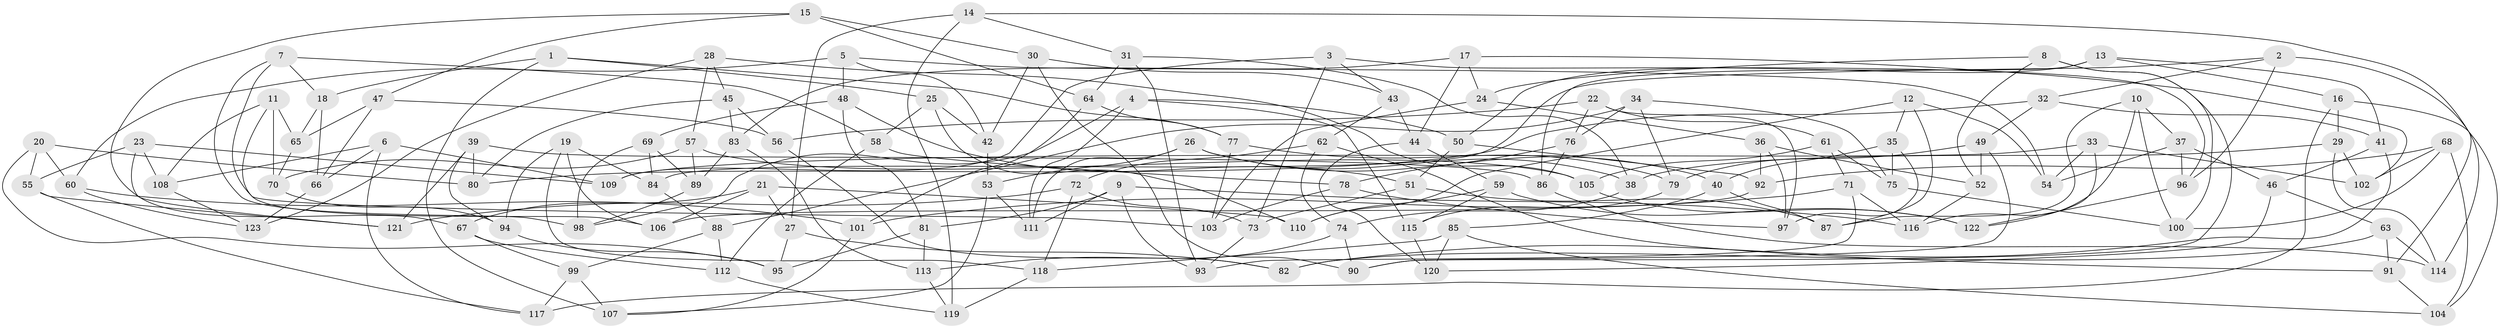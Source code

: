 // coarse degree distribution, {5: 0.18032786885245902, 4: 0.47540983606557374, 8: 0.06557377049180328, 3: 0.08196721311475409, 6: 0.06557377049180328, 9: 0.03278688524590164, 7: 0.04918032786885246, 10: 0.03278688524590164, 11: 0.01639344262295082}
// Generated by graph-tools (version 1.1) at 2025/03/03/04/25 22:03:56]
// undirected, 123 vertices, 246 edges
graph export_dot {
graph [start="1"]
  node [color=gray90,style=filled];
  1;
  2;
  3;
  4;
  5;
  6;
  7;
  8;
  9;
  10;
  11;
  12;
  13;
  14;
  15;
  16;
  17;
  18;
  19;
  20;
  21;
  22;
  23;
  24;
  25;
  26;
  27;
  28;
  29;
  30;
  31;
  32;
  33;
  34;
  35;
  36;
  37;
  38;
  39;
  40;
  41;
  42;
  43;
  44;
  45;
  46;
  47;
  48;
  49;
  50;
  51;
  52;
  53;
  54;
  55;
  56;
  57;
  58;
  59;
  60;
  61;
  62;
  63;
  64;
  65;
  66;
  67;
  68;
  69;
  70;
  71;
  72;
  73;
  74;
  75;
  76;
  77;
  78;
  79;
  80;
  81;
  82;
  83;
  84;
  85;
  86;
  87;
  88;
  89;
  90;
  91;
  92;
  93;
  94;
  95;
  96;
  97;
  98;
  99;
  100;
  101;
  102;
  103;
  104;
  105;
  106;
  107;
  108;
  109;
  110;
  111;
  112;
  113;
  114;
  115;
  116;
  117;
  118;
  119;
  120;
  121;
  122;
  123;
  1 -- 107;
  1 -- 25;
  1 -- 77;
  1 -- 18;
  2 -- 84;
  2 -- 114;
  2 -- 32;
  2 -- 96;
  3 -- 109;
  3 -- 43;
  3 -- 96;
  3 -- 73;
  4 -- 111;
  4 -- 98;
  4 -- 50;
  4 -- 115;
  5 -- 42;
  5 -- 60;
  5 -- 54;
  5 -- 48;
  6 -- 108;
  6 -- 109;
  6 -- 66;
  6 -- 117;
  7 -- 58;
  7 -- 18;
  7 -- 103;
  7 -- 98;
  8 -- 90;
  8 -- 100;
  8 -- 52;
  8 -- 24;
  9 -- 81;
  9 -- 111;
  9 -- 116;
  9 -- 93;
  10 -- 87;
  10 -- 100;
  10 -- 37;
  10 -- 116;
  11 -- 106;
  11 -- 108;
  11 -- 70;
  11 -- 65;
  12 -- 35;
  12 -- 110;
  12 -- 54;
  12 -- 87;
  13 -- 50;
  13 -- 86;
  13 -- 41;
  13 -- 16;
  14 -- 119;
  14 -- 91;
  14 -- 31;
  14 -- 27;
  15 -- 64;
  15 -- 67;
  15 -- 30;
  15 -- 47;
  16 -- 117;
  16 -- 29;
  16 -- 104;
  17 -- 24;
  17 -- 83;
  17 -- 44;
  17 -- 102;
  18 -- 66;
  18 -- 65;
  19 -- 84;
  19 -- 94;
  19 -- 118;
  19 -- 106;
  20 -- 95;
  20 -- 60;
  20 -- 55;
  20 -- 80;
  21 -- 27;
  21 -- 106;
  21 -- 67;
  21 -- 110;
  22 -- 61;
  22 -- 76;
  22 -- 56;
  22 -- 97;
  23 -- 109;
  23 -- 55;
  23 -- 108;
  23 -- 121;
  24 -- 36;
  24 -- 103;
  25 -- 42;
  25 -- 110;
  25 -- 58;
  26 -- 111;
  26 -- 38;
  26 -- 40;
  26 -- 53;
  27 -- 82;
  27 -- 95;
  28 -- 45;
  28 -- 57;
  28 -- 123;
  28 -- 105;
  29 -- 114;
  29 -- 38;
  29 -- 102;
  30 -- 90;
  30 -- 43;
  30 -- 42;
  31 -- 64;
  31 -- 38;
  31 -- 93;
  32 -- 49;
  32 -- 41;
  32 -- 80;
  33 -- 54;
  33 -- 109;
  33 -- 102;
  33 -- 122;
  34 -- 75;
  34 -- 76;
  34 -- 79;
  34 -- 88;
  35 -- 75;
  35 -- 40;
  35 -- 97;
  36 -- 97;
  36 -- 92;
  36 -- 52;
  37 -- 96;
  37 -- 54;
  37 -- 46;
  38 -- 74;
  39 -- 94;
  39 -- 80;
  39 -- 121;
  39 -- 86;
  40 -- 85;
  40 -- 87;
  41 -- 46;
  41 -- 82;
  42 -- 53;
  43 -- 44;
  43 -- 62;
  44 -- 59;
  44 -- 120;
  45 -- 56;
  45 -- 80;
  45 -- 83;
  46 -- 120;
  46 -- 63;
  47 -- 65;
  47 -- 56;
  47 -- 66;
  48 -- 69;
  48 -- 51;
  48 -- 81;
  49 -- 52;
  49 -- 79;
  49 -- 90;
  50 -- 92;
  50 -- 51;
  51 -- 73;
  51 -- 87;
  52 -- 116;
  53 -- 107;
  53 -- 111;
  55 -- 121;
  55 -- 117;
  56 -- 82;
  57 -- 89;
  57 -- 105;
  57 -- 70;
  58 -- 112;
  58 -- 78;
  59 -- 115;
  59 -- 110;
  59 -- 122;
  60 -- 101;
  60 -- 123;
  61 -- 105;
  61 -- 71;
  61 -- 75;
  62 -- 74;
  62 -- 72;
  62 -- 91;
  63 -- 82;
  63 -- 91;
  63 -- 114;
  64 -- 101;
  64 -- 77;
  65 -- 70;
  66 -- 123;
  67 -- 112;
  67 -- 99;
  68 -- 104;
  68 -- 92;
  68 -- 102;
  68 -- 100;
  69 -- 89;
  69 -- 84;
  69 -- 98;
  70 -- 94;
  71 -- 93;
  71 -- 101;
  71 -- 116;
  72 -- 121;
  72 -- 73;
  72 -- 118;
  73 -- 93;
  74 -- 90;
  74 -- 113;
  75 -- 100;
  76 -- 86;
  76 -- 78;
  77 -- 79;
  77 -- 103;
  78 -- 103;
  78 -- 97;
  79 -- 115;
  81 -- 113;
  81 -- 95;
  83 -- 113;
  83 -- 89;
  84 -- 88;
  85 -- 118;
  85 -- 120;
  85 -- 104;
  86 -- 114;
  88 -- 99;
  88 -- 112;
  89 -- 98;
  91 -- 104;
  92 -- 106;
  94 -- 95;
  96 -- 122;
  99 -- 117;
  99 -- 107;
  101 -- 107;
  105 -- 122;
  108 -- 123;
  112 -- 119;
  113 -- 119;
  115 -- 120;
  118 -- 119;
}
